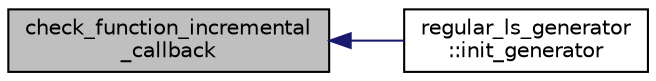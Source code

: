digraph "check_function_incremental_callback"
{
  edge [fontname="Helvetica",fontsize="10",labelfontname="Helvetica",labelfontsize="10"];
  node [fontname="Helvetica",fontsize="10",shape=record];
  rankdir="LR";
  Node31 [label="check_function_incremental\l_callback",height=0.2,width=0.4,color="black", fillcolor="grey75", style="filled", fontcolor="black"];
  Node31 -> Node32 [dir="back",color="midnightblue",fontsize="10",style="solid",fontname="Helvetica"];
  Node32 [label="regular_ls_generator\l::init_generator",height=0.2,width=0.4,color="black", fillcolor="white", style="filled",URL="$d2/dd8/classregular__ls__generator.html#ad2d853778456c12a007b975c38f60ab3"];
}
